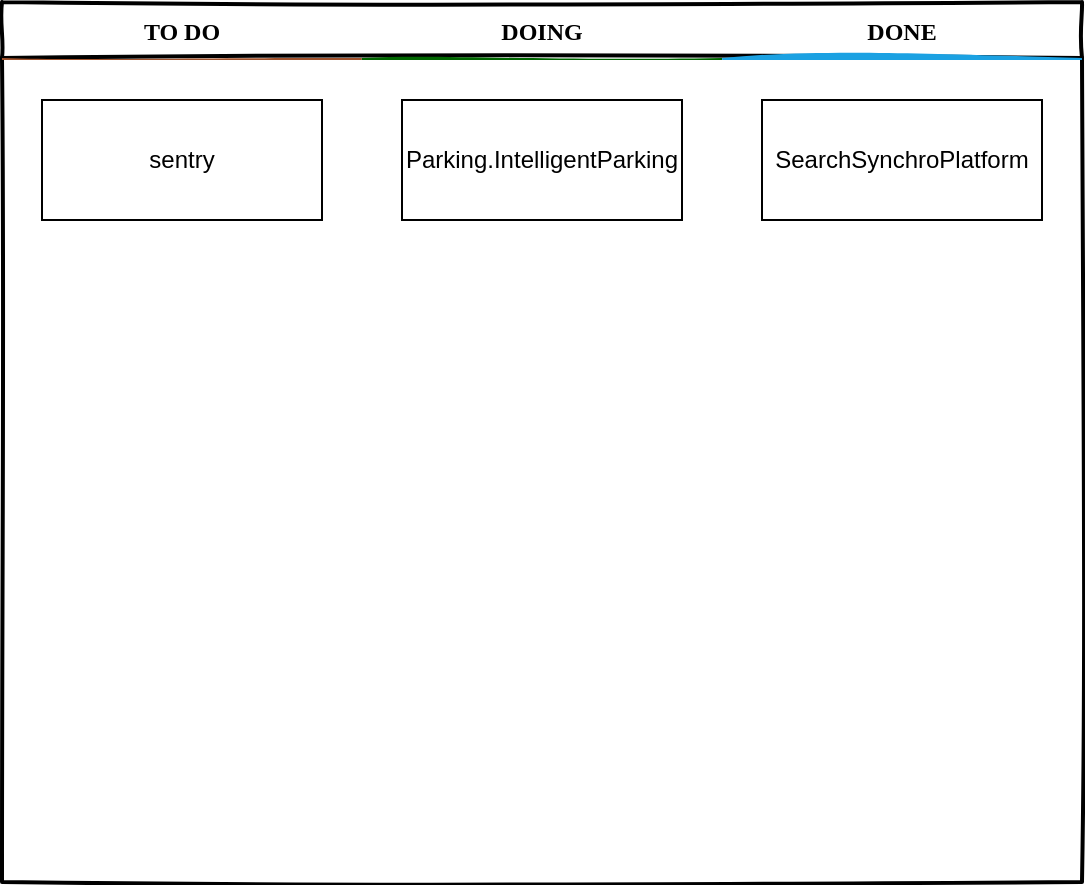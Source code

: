 <mxfile version="21.0.2" type="github">
  <diagram id="wFE0QG_FPsp0jaGvCLVb" name="Page-1">
    <mxGraphModel dx="2074" dy="1114" grid="1" gridSize="10" guides="1" tooltips="1" connect="1" arrows="1" fold="1" page="1" pageScale="1" pageWidth="850" pageHeight="1100" math="0" shadow="0">
      <root>
        <mxCell id="0" />
        <mxCell id="1" parent="0" />
        <mxCell id="_5mSTuPxr-ZiKRkBDSY7-1" value="" style="swimlane;fontStyle=2;childLayout=stackLayout;horizontal=1;startSize=28;horizontalStack=1;resizeParent=1;resizeParentMax=0;resizeLast=0;collapsible=0;marginBottom=0;swimlaneFillColor=none;fontFamily=Permanent Marker;fontSize=16;points=[];verticalAlign=top;stackBorder=0;resizable=1;strokeWidth=2;sketch=1;disableMultiStroke=1;" parent="1" vertex="1">
          <mxGeometry x="160" y="80" width="540" height="440" as="geometry" />
        </mxCell>
        <object label="TO DO" status="New" id="_5mSTuPxr-ZiKRkBDSY7-2">
          <mxCell style="swimlane;strokeWidth=2;fontFamily=Permanent Marker;html=0;startSize=1;verticalAlign=bottom;spacingBottom=5;points=[];childLayout=stackLayout;stackBorder=20;stackSpacing=20;resizeLast=0;resizeParent=1;horizontalStack=0;collapsible=0;sketch=1;strokeColor=none;fillStyle=solid;fillColor=#A0522D;" parent="_5mSTuPxr-ZiKRkBDSY7-1" vertex="1">
            <mxGeometry y="28" width="180" height="412" as="geometry" />
          </mxCell>
        </object>
        <mxCell id="rKU_MBx8V3sZhzBJ1b0n-2" value="sentry" style="rounded=0;whiteSpace=wrap;html=1;" vertex="1" parent="_5mSTuPxr-ZiKRkBDSY7-2">
          <mxGeometry x="20" y="21" width="140" height="60" as="geometry" />
        </mxCell>
        <object label="DOING" status="In progress" id="_5mSTuPxr-ZiKRkBDSY7-6">
          <mxCell style="swimlane;strokeWidth=2;fontFamily=Permanent Marker;html=0;startSize=1;verticalAlign=bottom;spacingBottom=5;points=[];childLayout=stackLayout;stackBorder=20;stackSpacing=20;resizeLast=0;resizeParent=1;horizontalStack=0;collapsible=0;sketch=1;strokeColor=none;fillStyle=solid;fillColor=#006600;" parent="_5mSTuPxr-ZiKRkBDSY7-1" vertex="1">
            <mxGeometry x="180" y="28" width="180" height="412" as="geometry" />
          </mxCell>
        </object>
        <mxCell id="rKU_MBx8V3sZhzBJ1b0n-3" value="&lt;p class=&quot;project-title qa-project-name&quot;&gt;&lt;font style=&quot;font-size: 12px;&quot;&gt;Parking.IntelligentParking&lt;br&gt;&lt;/font&gt;&lt;/p&gt;" style="rounded=0;whiteSpace=wrap;html=1;" vertex="1" parent="_5mSTuPxr-ZiKRkBDSY7-6">
          <mxGeometry x="20" y="21" width="140" height="60" as="geometry" />
        </mxCell>
        <object label="DONE" status="Completed" id="_5mSTuPxr-ZiKRkBDSY7-9">
          <mxCell style="swimlane;strokeWidth=2;fontFamily=Permanent Marker;html=0;startSize=1;verticalAlign=bottom;spacingBottom=5;points=[];childLayout=stackLayout;stackBorder=20;stackSpacing=20;resizeLast=0;resizeParent=1;horizontalStack=0;collapsible=0;sketch=1;strokeColor=none;fillStyle=solid;fillColor=#1BA1E2;" parent="_5mSTuPxr-ZiKRkBDSY7-1" vertex="1">
            <mxGeometry x="360" y="28" width="180" height="412" as="geometry" />
          </mxCell>
        </object>
        <mxCell id="rKU_MBx8V3sZhzBJ1b0n-4" value="&lt;p class=&quot;project-title qa-project-name&quot;&gt;SearchSynchroPlatform&lt;br/&gt;&lt;/p&gt;" style="rounded=0;whiteSpace=wrap;html=1;" vertex="1" parent="_5mSTuPxr-ZiKRkBDSY7-9">
          <mxGeometry x="20" y="21" width="140" height="60" as="geometry" />
        </mxCell>
      </root>
    </mxGraphModel>
  </diagram>
</mxfile>
